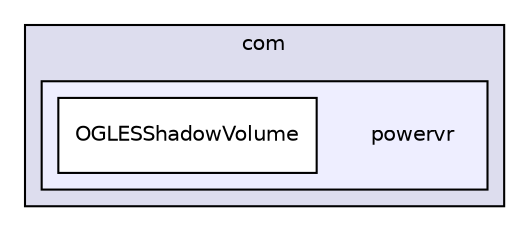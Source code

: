 digraph "PVR/SDK_3.4/Examples/Intermediate/ShadowVolume/OGLES/Build/Android/src/com/powervr" {
  compound=true
  node [ fontsize="10", fontname="Helvetica"];
  edge [ labelfontsize="10", labelfontname="Helvetica"];
  subgraph clusterdir_e20e01cd4a4cc4ecad74be39bd0555b6 {
    graph [ bgcolor="#ddddee", pencolor="black", label="com" fontname="Helvetica", fontsize="10", URL="dir_e20e01cd4a4cc4ecad74be39bd0555b6.html"]
  subgraph clusterdir_25a8bff0ea64683b95a05582f13219a0 {
    graph [ bgcolor="#eeeeff", pencolor="black", label="" URL="dir_25a8bff0ea64683b95a05582f13219a0.html"];
    dir_25a8bff0ea64683b95a05582f13219a0 [shape=plaintext label="powervr"];
    dir_5d2342d13ab735dbcf921cf0030604fc [shape=box label="OGLESShadowVolume" color="black" fillcolor="white" style="filled" URL="dir_5d2342d13ab735dbcf921cf0030604fc.html"];
  }
  }
}
